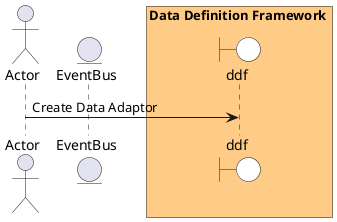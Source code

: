 @startuml

actor "Actor"


entity EventBus

box Data Definition Framework #ffcc88
    boundary ddf #white
end box



"Actor" -> ddf: Create Data Adaptor



@enduml
